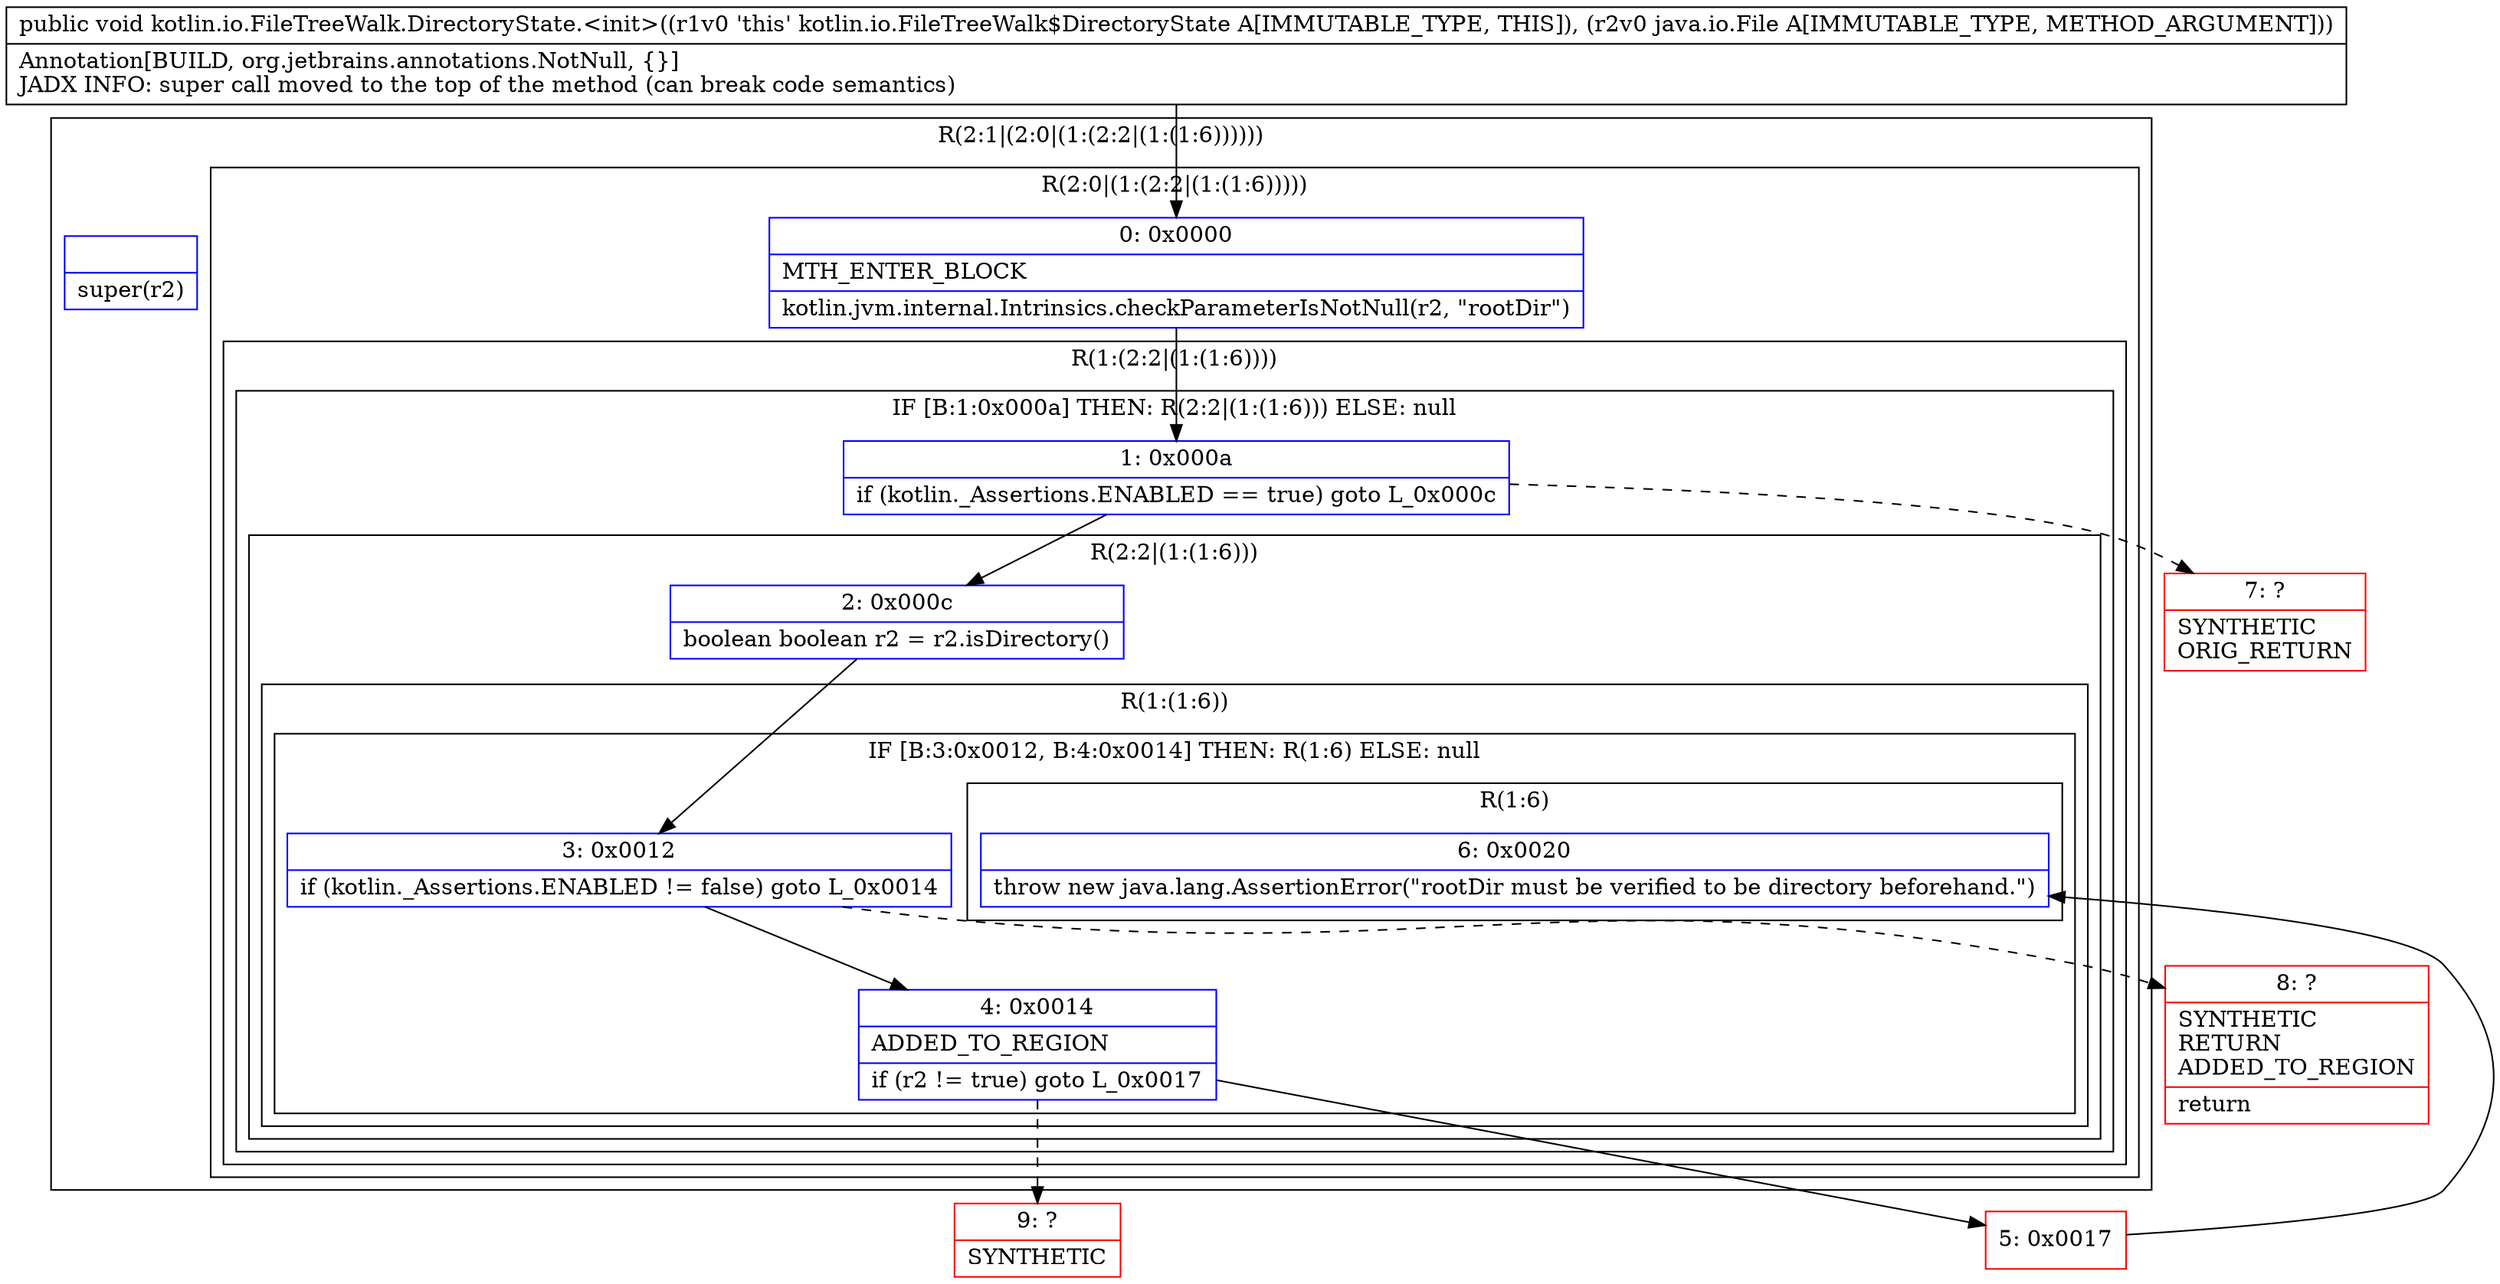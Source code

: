 digraph "CFG forkotlin.io.FileTreeWalk.DirectoryState.\<init\>(Ljava\/io\/File;)V" {
subgraph cluster_Region_125722921 {
label = "R(2:1|(2:0|(1:(2:2|(1:(1:6))))))";
node [shape=record,color=blue];
Node_InsnContainer_164016213 [shape=record,label="{|super(r2)\l}"];
subgraph cluster_Region_1433717599 {
label = "R(2:0|(1:(2:2|(1:(1:6)))))";
node [shape=record,color=blue];
Node_0 [shape=record,label="{0\:\ 0x0000|MTH_ENTER_BLOCK\l|kotlin.jvm.internal.Intrinsics.checkParameterIsNotNull(r2, \"rootDir\")\l}"];
subgraph cluster_Region_1634081407 {
label = "R(1:(2:2|(1:(1:6))))";
node [shape=record,color=blue];
subgraph cluster_IfRegion_367347795 {
label = "IF [B:1:0x000a] THEN: R(2:2|(1:(1:6))) ELSE: null";
node [shape=record,color=blue];
Node_1 [shape=record,label="{1\:\ 0x000a|if (kotlin._Assertions.ENABLED == true) goto L_0x000c\l}"];
subgraph cluster_Region_902437500 {
label = "R(2:2|(1:(1:6)))";
node [shape=record,color=blue];
Node_2 [shape=record,label="{2\:\ 0x000c|boolean boolean r2 = r2.isDirectory()\l}"];
subgraph cluster_Region_698156706 {
label = "R(1:(1:6))";
node [shape=record,color=blue];
subgraph cluster_IfRegion_1126497442 {
label = "IF [B:3:0x0012, B:4:0x0014] THEN: R(1:6) ELSE: null";
node [shape=record,color=blue];
Node_3 [shape=record,label="{3\:\ 0x0012|if (kotlin._Assertions.ENABLED != false) goto L_0x0014\l}"];
Node_4 [shape=record,label="{4\:\ 0x0014|ADDED_TO_REGION\l|if (r2 != true) goto L_0x0017\l}"];
subgraph cluster_Region_1522536189 {
label = "R(1:6)";
node [shape=record,color=blue];
Node_6 [shape=record,label="{6\:\ 0x0020|throw new java.lang.AssertionError(\"rootDir must be verified to be directory beforehand.\")\l}"];
}
}
}
}
}
}
}
}
Node_5 [shape=record,color=red,label="{5\:\ 0x0017}"];
Node_7 [shape=record,color=red,label="{7\:\ ?|SYNTHETIC\lORIG_RETURN\l}"];
Node_8 [shape=record,color=red,label="{8\:\ ?|SYNTHETIC\lRETURN\lADDED_TO_REGION\l|return\l}"];
Node_9 [shape=record,color=red,label="{9\:\ ?|SYNTHETIC\l}"];
MethodNode[shape=record,label="{public void kotlin.io.FileTreeWalk.DirectoryState.\<init\>((r1v0 'this' kotlin.io.FileTreeWalk$DirectoryState A[IMMUTABLE_TYPE, THIS]), (r2v0 java.io.File A[IMMUTABLE_TYPE, METHOD_ARGUMENT]))  | Annotation[BUILD, org.jetbrains.annotations.NotNull, \{\}]\lJADX INFO: super call moved to the top of the method (can break code semantics)\l}"];
MethodNode -> Node_0;
Node_0 -> Node_1;
Node_1 -> Node_2;
Node_1 -> Node_7[style=dashed];
Node_2 -> Node_3;
Node_3 -> Node_4;
Node_3 -> Node_8[style=dashed];
Node_4 -> Node_5;
Node_4 -> Node_9[style=dashed];
Node_5 -> Node_6;
}

